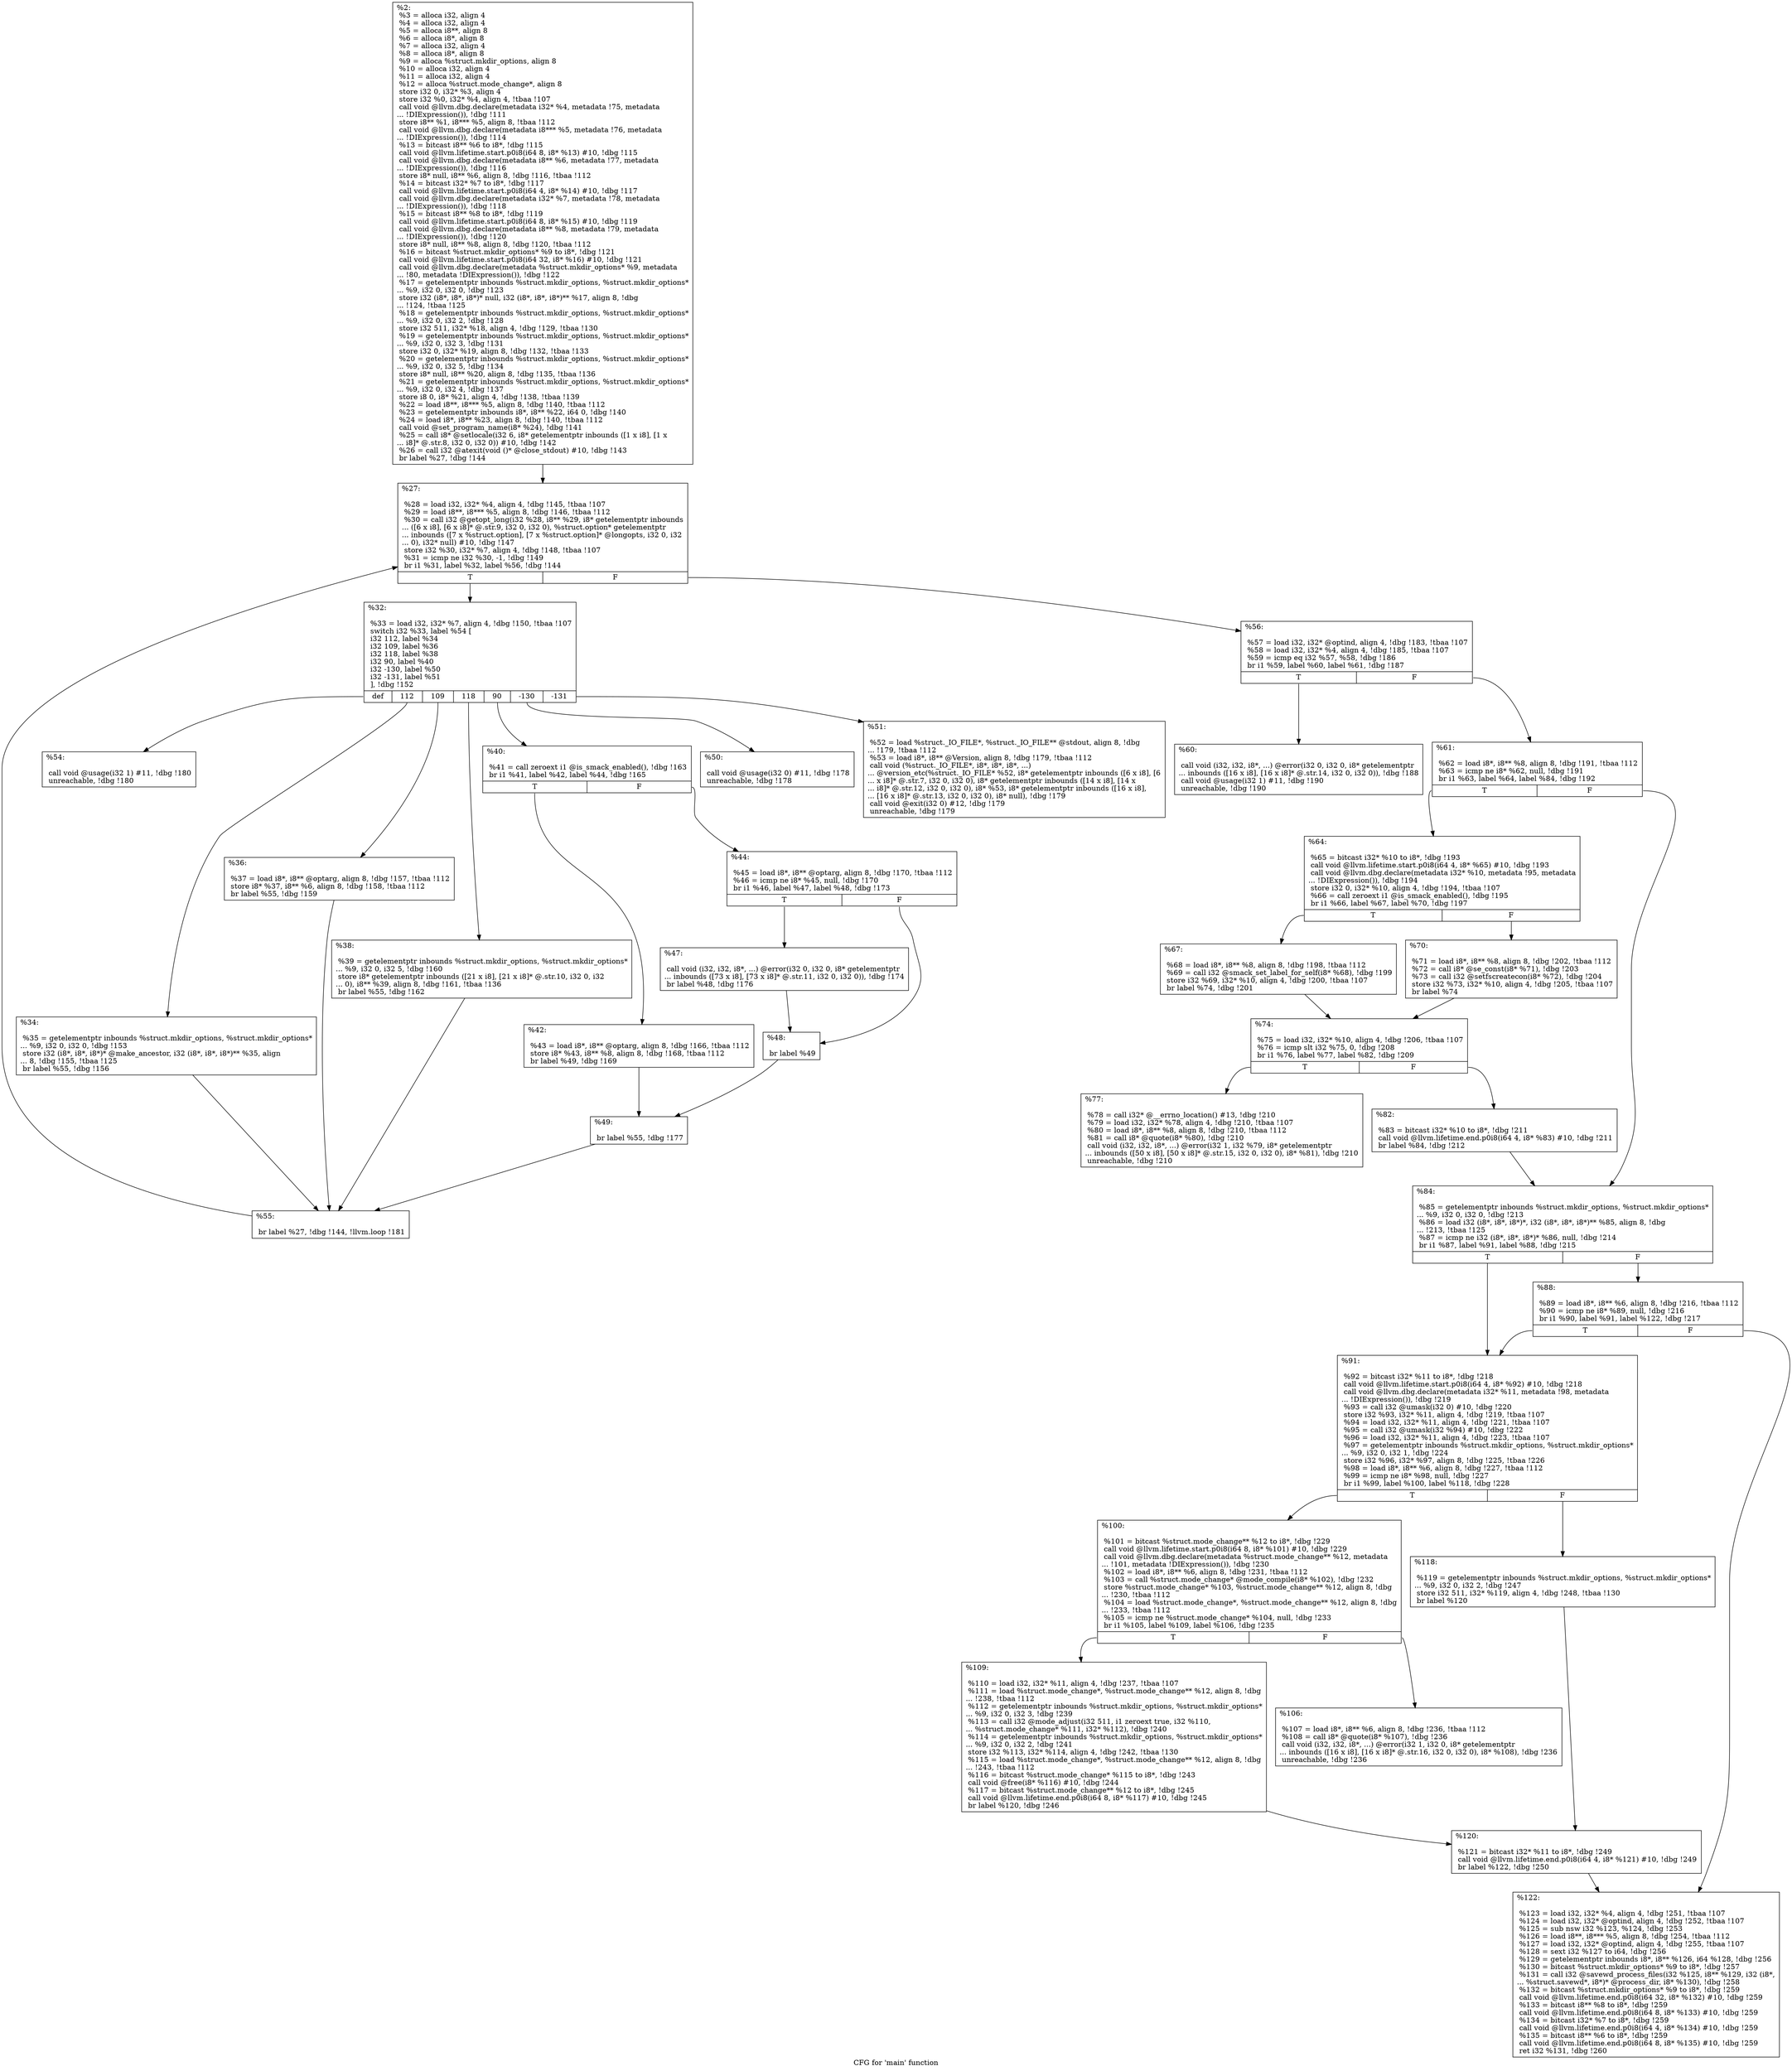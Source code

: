 digraph "CFG for 'main' function" {
	label="CFG for 'main' function";

	Node0x2343e70 [shape=record,label="{%2:\l  %3 = alloca i32, align 4\l  %4 = alloca i32, align 4\l  %5 = alloca i8**, align 8\l  %6 = alloca i8*, align 8\l  %7 = alloca i32, align 4\l  %8 = alloca i8*, align 8\l  %9 = alloca %struct.mkdir_options, align 8\l  %10 = alloca i32, align 4\l  %11 = alloca i32, align 4\l  %12 = alloca %struct.mode_change*, align 8\l  store i32 0, i32* %3, align 4\l  store i32 %0, i32* %4, align 4, !tbaa !107\l  call void @llvm.dbg.declare(metadata i32* %4, metadata !75, metadata\l... !DIExpression()), !dbg !111\l  store i8** %1, i8*** %5, align 8, !tbaa !112\l  call void @llvm.dbg.declare(metadata i8*** %5, metadata !76, metadata\l... !DIExpression()), !dbg !114\l  %13 = bitcast i8** %6 to i8*, !dbg !115\l  call void @llvm.lifetime.start.p0i8(i64 8, i8* %13) #10, !dbg !115\l  call void @llvm.dbg.declare(metadata i8** %6, metadata !77, metadata\l... !DIExpression()), !dbg !116\l  store i8* null, i8** %6, align 8, !dbg !116, !tbaa !112\l  %14 = bitcast i32* %7 to i8*, !dbg !117\l  call void @llvm.lifetime.start.p0i8(i64 4, i8* %14) #10, !dbg !117\l  call void @llvm.dbg.declare(metadata i32* %7, metadata !78, metadata\l... !DIExpression()), !dbg !118\l  %15 = bitcast i8** %8 to i8*, !dbg !119\l  call void @llvm.lifetime.start.p0i8(i64 8, i8* %15) #10, !dbg !119\l  call void @llvm.dbg.declare(metadata i8** %8, metadata !79, metadata\l... !DIExpression()), !dbg !120\l  store i8* null, i8** %8, align 8, !dbg !120, !tbaa !112\l  %16 = bitcast %struct.mkdir_options* %9 to i8*, !dbg !121\l  call void @llvm.lifetime.start.p0i8(i64 32, i8* %16) #10, !dbg !121\l  call void @llvm.dbg.declare(metadata %struct.mkdir_options* %9, metadata\l... !80, metadata !DIExpression()), !dbg !122\l  %17 = getelementptr inbounds %struct.mkdir_options, %struct.mkdir_options*\l... %9, i32 0, i32 0, !dbg !123\l  store i32 (i8*, i8*, i8*)* null, i32 (i8*, i8*, i8*)** %17, align 8, !dbg\l... !124, !tbaa !125\l  %18 = getelementptr inbounds %struct.mkdir_options, %struct.mkdir_options*\l... %9, i32 0, i32 2, !dbg !128\l  store i32 511, i32* %18, align 4, !dbg !129, !tbaa !130\l  %19 = getelementptr inbounds %struct.mkdir_options, %struct.mkdir_options*\l... %9, i32 0, i32 3, !dbg !131\l  store i32 0, i32* %19, align 8, !dbg !132, !tbaa !133\l  %20 = getelementptr inbounds %struct.mkdir_options, %struct.mkdir_options*\l... %9, i32 0, i32 5, !dbg !134\l  store i8* null, i8** %20, align 8, !dbg !135, !tbaa !136\l  %21 = getelementptr inbounds %struct.mkdir_options, %struct.mkdir_options*\l... %9, i32 0, i32 4, !dbg !137\l  store i8 0, i8* %21, align 4, !dbg !138, !tbaa !139\l  %22 = load i8**, i8*** %5, align 8, !dbg !140, !tbaa !112\l  %23 = getelementptr inbounds i8*, i8** %22, i64 0, !dbg !140\l  %24 = load i8*, i8** %23, align 8, !dbg !140, !tbaa !112\l  call void @set_program_name(i8* %24), !dbg !141\l  %25 = call i8* @setlocale(i32 6, i8* getelementptr inbounds ([1 x i8], [1 x\l... i8]* @.str.8, i32 0, i32 0)) #10, !dbg !142\l  %26 = call i32 @atexit(void ()* @close_stdout) #10, !dbg !143\l  br label %27, !dbg !144\l}"];
	Node0x2343e70 -> Node0x2343fe0;
	Node0x2343fe0 [shape=record,label="{%27:\l\l  %28 = load i32, i32* %4, align 4, !dbg !145, !tbaa !107\l  %29 = load i8**, i8*** %5, align 8, !dbg !146, !tbaa !112\l  %30 = call i32 @getopt_long(i32 %28, i8** %29, i8* getelementptr inbounds\l... ([6 x i8], [6 x i8]* @.str.9, i32 0, i32 0), %struct.option* getelementptr\l... inbounds ([7 x %struct.option], [7 x %struct.option]* @longopts, i32 0, i32\l... 0), i32* null) #10, !dbg !147\l  store i32 %30, i32* %7, align 4, !dbg !148, !tbaa !107\l  %31 = icmp ne i32 %30, -1, !dbg !149\l  br i1 %31, label %32, label %56, !dbg !144\l|{<s0>T|<s1>F}}"];
	Node0x2343fe0:s0 -> Node0x2344030;
	Node0x2343fe0:s1 -> Node0x2344490;
	Node0x2344030 [shape=record,label="{%32:\l\l  %33 = load i32, i32* %7, align 4, !dbg !150, !tbaa !107\l  switch i32 %33, label %54 [\l    i32 112, label %34\l    i32 109, label %36\l    i32 118, label %38\l    i32 90, label %40\l    i32 -130, label %50\l    i32 -131, label %51\l  ], !dbg !152\l|{<s0>def|<s1>112|<s2>109|<s3>118|<s4>90|<s5>-130|<s6>-131}}"];
	Node0x2344030:s0 -> Node0x23443f0;
	Node0x2344030:s1 -> Node0x2344080;
	Node0x2344030:s2 -> Node0x23440d0;
	Node0x2344030:s3 -> Node0x2344120;
	Node0x2344030:s4 -> Node0x2344170;
	Node0x2344030:s5 -> Node0x2344350;
	Node0x2344030:s6 -> Node0x23443a0;
	Node0x2344080 [shape=record,label="{%34:\l\l  %35 = getelementptr inbounds %struct.mkdir_options, %struct.mkdir_options*\l... %9, i32 0, i32 0, !dbg !153\l  store i32 (i8*, i8*, i8*)* @make_ancestor, i32 (i8*, i8*, i8*)** %35, align\l... 8, !dbg !155, !tbaa !125\l  br label %55, !dbg !156\l}"];
	Node0x2344080 -> Node0x2344440;
	Node0x23440d0 [shape=record,label="{%36:\l\l  %37 = load i8*, i8** @optarg, align 8, !dbg !157, !tbaa !112\l  store i8* %37, i8** %6, align 8, !dbg !158, !tbaa !112\l  br label %55, !dbg !159\l}"];
	Node0x23440d0 -> Node0x2344440;
	Node0x2344120 [shape=record,label="{%38:\l\l  %39 = getelementptr inbounds %struct.mkdir_options, %struct.mkdir_options*\l... %9, i32 0, i32 5, !dbg !160\l  store i8* getelementptr inbounds ([21 x i8], [21 x i8]* @.str.10, i32 0, i32\l... 0), i8** %39, align 8, !dbg !161, !tbaa !136\l  br label %55, !dbg !162\l}"];
	Node0x2344120 -> Node0x2344440;
	Node0x2344170 [shape=record,label="{%40:\l\l  %41 = call zeroext i1 @is_smack_enabled(), !dbg !163\l  br i1 %41, label %42, label %44, !dbg !165\l|{<s0>T|<s1>F}}"];
	Node0x2344170:s0 -> Node0x23441c0;
	Node0x2344170:s1 -> Node0x2344210;
	Node0x23441c0 [shape=record,label="{%42:\l\l  %43 = load i8*, i8** @optarg, align 8, !dbg !166, !tbaa !112\l  store i8* %43, i8** %8, align 8, !dbg !168, !tbaa !112\l  br label %49, !dbg !169\l}"];
	Node0x23441c0 -> Node0x2344300;
	Node0x2344210 [shape=record,label="{%44:\l\l  %45 = load i8*, i8** @optarg, align 8, !dbg !170, !tbaa !112\l  %46 = icmp ne i8* %45, null, !dbg !170\l  br i1 %46, label %47, label %48, !dbg !173\l|{<s0>T|<s1>F}}"];
	Node0x2344210:s0 -> Node0x2344260;
	Node0x2344210:s1 -> Node0x23442b0;
	Node0x2344260 [shape=record,label="{%47:\l\l  call void (i32, i32, i8*, ...) @error(i32 0, i32 0, i8* getelementptr\l... inbounds ([73 x i8], [73 x i8]* @.str.11, i32 0, i32 0)), !dbg !174\l  br label %48, !dbg !176\l}"];
	Node0x2344260 -> Node0x23442b0;
	Node0x23442b0 [shape=record,label="{%48:\l\l  br label %49\l}"];
	Node0x23442b0 -> Node0x2344300;
	Node0x2344300 [shape=record,label="{%49:\l\l  br label %55, !dbg !177\l}"];
	Node0x2344300 -> Node0x2344440;
	Node0x2344350 [shape=record,label="{%50:\l\l  call void @usage(i32 0) #11, !dbg !178\l  unreachable, !dbg !178\l}"];
	Node0x23443a0 [shape=record,label="{%51:\l\l  %52 = load %struct._IO_FILE*, %struct._IO_FILE** @stdout, align 8, !dbg\l... !179, !tbaa !112\l  %53 = load i8*, i8** @Version, align 8, !dbg !179, !tbaa !112\l  call void (%struct._IO_FILE*, i8*, i8*, i8*, ...)\l... @version_etc(%struct._IO_FILE* %52, i8* getelementptr inbounds ([6 x i8], [6\l... x i8]* @.str.7, i32 0, i32 0), i8* getelementptr inbounds ([14 x i8], [14 x\l... i8]* @.str.12, i32 0, i32 0), i8* %53, i8* getelementptr inbounds ([16 x i8],\l... [16 x i8]* @.str.13, i32 0, i32 0), i8* null), !dbg !179\l  call void @exit(i32 0) #12, !dbg !179\l  unreachable, !dbg !179\l}"];
	Node0x23443f0 [shape=record,label="{%54:\l\l  call void @usage(i32 1) #11, !dbg !180\l  unreachable, !dbg !180\l}"];
	Node0x2344440 [shape=record,label="{%55:\l\l  br label %27, !dbg !144, !llvm.loop !181\l}"];
	Node0x2344440 -> Node0x2343fe0;
	Node0x2344490 [shape=record,label="{%56:\l\l  %57 = load i32, i32* @optind, align 4, !dbg !183, !tbaa !107\l  %58 = load i32, i32* %4, align 4, !dbg !185, !tbaa !107\l  %59 = icmp eq i32 %57, %58, !dbg !186\l  br i1 %59, label %60, label %61, !dbg !187\l|{<s0>T|<s1>F}}"];
	Node0x2344490:s0 -> Node0x23444e0;
	Node0x2344490:s1 -> Node0x2344530;
	Node0x23444e0 [shape=record,label="{%60:\l\l  call void (i32, i32, i8*, ...) @error(i32 0, i32 0, i8* getelementptr\l... inbounds ([16 x i8], [16 x i8]* @.str.14, i32 0, i32 0)), !dbg !188\l  call void @usage(i32 1) #11, !dbg !190\l  unreachable, !dbg !190\l}"];
	Node0x2344530 [shape=record,label="{%61:\l\l  %62 = load i8*, i8** %8, align 8, !dbg !191, !tbaa !112\l  %63 = icmp ne i8* %62, null, !dbg !191\l  br i1 %63, label %64, label %84, !dbg !192\l|{<s0>T|<s1>F}}"];
	Node0x2344530:s0 -> Node0x2344580;
	Node0x2344530:s1 -> Node0x2344760;
	Node0x2344580 [shape=record,label="{%64:\l\l  %65 = bitcast i32* %10 to i8*, !dbg !193\l  call void @llvm.lifetime.start.p0i8(i64 4, i8* %65) #10, !dbg !193\l  call void @llvm.dbg.declare(metadata i32* %10, metadata !95, metadata\l... !DIExpression()), !dbg !194\l  store i32 0, i32* %10, align 4, !dbg !194, !tbaa !107\l  %66 = call zeroext i1 @is_smack_enabled(), !dbg !195\l  br i1 %66, label %67, label %70, !dbg !197\l|{<s0>T|<s1>F}}"];
	Node0x2344580:s0 -> Node0x23445d0;
	Node0x2344580:s1 -> Node0x2344620;
	Node0x23445d0 [shape=record,label="{%67:\l\l  %68 = load i8*, i8** %8, align 8, !dbg !198, !tbaa !112\l  %69 = call i32 @smack_set_label_for_self(i8* %68), !dbg !199\l  store i32 %69, i32* %10, align 4, !dbg !200, !tbaa !107\l  br label %74, !dbg !201\l}"];
	Node0x23445d0 -> Node0x2344670;
	Node0x2344620 [shape=record,label="{%70:\l\l  %71 = load i8*, i8** %8, align 8, !dbg !202, !tbaa !112\l  %72 = call i8* @se_const(i8* %71), !dbg !203\l  %73 = call i32 @setfscreatecon(i8* %72), !dbg !204\l  store i32 %73, i32* %10, align 4, !dbg !205, !tbaa !107\l  br label %74\l}"];
	Node0x2344620 -> Node0x2344670;
	Node0x2344670 [shape=record,label="{%74:\l\l  %75 = load i32, i32* %10, align 4, !dbg !206, !tbaa !107\l  %76 = icmp slt i32 %75, 0, !dbg !208\l  br i1 %76, label %77, label %82, !dbg !209\l|{<s0>T|<s1>F}}"];
	Node0x2344670:s0 -> Node0x23446c0;
	Node0x2344670:s1 -> Node0x2344710;
	Node0x23446c0 [shape=record,label="{%77:\l\l  %78 = call i32* @__errno_location() #13, !dbg !210\l  %79 = load i32, i32* %78, align 4, !dbg !210, !tbaa !107\l  %80 = load i8*, i8** %8, align 8, !dbg !210, !tbaa !112\l  %81 = call i8* @quote(i8* %80), !dbg !210\l  call void (i32, i32, i8*, ...) @error(i32 1, i32 %79, i8* getelementptr\l... inbounds ([50 x i8], [50 x i8]* @.str.15, i32 0, i32 0), i8* %81), !dbg !210\l  unreachable, !dbg !210\l}"];
	Node0x2344710 [shape=record,label="{%82:\l\l  %83 = bitcast i32* %10 to i8*, !dbg !211\l  call void @llvm.lifetime.end.p0i8(i64 4, i8* %83) #10, !dbg !211\l  br label %84, !dbg !212\l}"];
	Node0x2344710 -> Node0x2344760;
	Node0x2344760 [shape=record,label="{%84:\l\l  %85 = getelementptr inbounds %struct.mkdir_options, %struct.mkdir_options*\l... %9, i32 0, i32 0, !dbg !213\l  %86 = load i32 (i8*, i8*, i8*)*, i32 (i8*, i8*, i8*)** %85, align 8, !dbg\l... !213, !tbaa !125\l  %87 = icmp ne i32 (i8*, i8*, i8*)* %86, null, !dbg !214\l  br i1 %87, label %91, label %88, !dbg !215\l|{<s0>T|<s1>F}}"];
	Node0x2344760:s0 -> Node0x2344800;
	Node0x2344760:s1 -> Node0x23447b0;
	Node0x23447b0 [shape=record,label="{%88:\l\l  %89 = load i8*, i8** %6, align 8, !dbg !216, !tbaa !112\l  %90 = icmp ne i8* %89, null, !dbg !216\l  br i1 %90, label %91, label %122, !dbg !217\l|{<s0>T|<s1>F}}"];
	Node0x23447b0:s0 -> Node0x2344800;
	Node0x23447b0:s1 -> Node0x23449e0;
	Node0x2344800 [shape=record,label="{%91:\l\l  %92 = bitcast i32* %11 to i8*, !dbg !218\l  call void @llvm.lifetime.start.p0i8(i64 4, i8* %92) #10, !dbg !218\l  call void @llvm.dbg.declare(metadata i32* %11, metadata !98, metadata\l... !DIExpression()), !dbg !219\l  %93 = call i32 @umask(i32 0) #10, !dbg !220\l  store i32 %93, i32* %11, align 4, !dbg !219, !tbaa !107\l  %94 = load i32, i32* %11, align 4, !dbg !221, !tbaa !107\l  %95 = call i32 @umask(i32 %94) #10, !dbg !222\l  %96 = load i32, i32* %11, align 4, !dbg !223, !tbaa !107\l  %97 = getelementptr inbounds %struct.mkdir_options, %struct.mkdir_options*\l... %9, i32 0, i32 1, !dbg !224\l  store i32 %96, i32* %97, align 8, !dbg !225, !tbaa !226\l  %98 = load i8*, i8** %6, align 8, !dbg !227, !tbaa !112\l  %99 = icmp ne i8* %98, null, !dbg !227\l  br i1 %99, label %100, label %118, !dbg !228\l|{<s0>T|<s1>F}}"];
	Node0x2344800:s0 -> Node0x2344850;
	Node0x2344800:s1 -> Node0x2344940;
	Node0x2344850 [shape=record,label="{%100:\l\l  %101 = bitcast %struct.mode_change** %12 to i8*, !dbg !229\l  call void @llvm.lifetime.start.p0i8(i64 8, i8* %101) #10, !dbg !229\l  call void @llvm.dbg.declare(metadata %struct.mode_change** %12, metadata\l... !101, metadata !DIExpression()), !dbg !230\l  %102 = load i8*, i8** %6, align 8, !dbg !231, !tbaa !112\l  %103 = call %struct.mode_change* @mode_compile(i8* %102), !dbg !232\l  store %struct.mode_change* %103, %struct.mode_change** %12, align 8, !dbg\l... !230, !tbaa !112\l  %104 = load %struct.mode_change*, %struct.mode_change** %12, align 8, !dbg\l... !233, !tbaa !112\l  %105 = icmp ne %struct.mode_change* %104, null, !dbg !233\l  br i1 %105, label %109, label %106, !dbg !235\l|{<s0>T|<s1>F}}"];
	Node0x2344850:s0 -> Node0x23448f0;
	Node0x2344850:s1 -> Node0x23448a0;
	Node0x23448a0 [shape=record,label="{%106:\l\l  %107 = load i8*, i8** %6, align 8, !dbg !236, !tbaa !112\l  %108 = call i8* @quote(i8* %107), !dbg !236\l  call void (i32, i32, i8*, ...) @error(i32 1, i32 0, i8* getelementptr\l... inbounds ([16 x i8], [16 x i8]* @.str.16, i32 0, i32 0), i8* %108), !dbg !236\l  unreachable, !dbg !236\l}"];
	Node0x23448f0 [shape=record,label="{%109:\l\l  %110 = load i32, i32* %11, align 4, !dbg !237, !tbaa !107\l  %111 = load %struct.mode_change*, %struct.mode_change** %12, align 8, !dbg\l... !238, !tbaa !112\l  %112 = getelementptr inbounds %struct.mkdir_options, %struct.mkdir_options*\l... %9, i32 0, i32 3, !dbg !239\l  %113 = call i32 @mode_adjust(i32 511, i1 zeroext true, i32 %110,\l... %struct.mode_change* %111, i32* %112), !dbg !240\l  %114 = getelementptr inbounds %struct.mkdir_options, %struct.mkdir_options*\l... %9, i32 0, i32 2, !dbg !241\l  store i32 %113, i32* %114, align 4, !dbg !242, !tbaa !130\l  %115 = load %struct.mode_change*, %struct.mode_change** %12, align 8, !dbg\l... !243, !tbaa !112\l  %116 = bitcast %struct.mode_change* %115 to i8*, !dbg !243\l  call void @free(i8* %116) #10, !dbg !244\l  %117 = bitcast %struct.mode_change** %12 to i8*, !dbg !245\l  call void @llvm.lifetime.end.p0i8(i64 8, i8* %117) #10, !dbg !245\l  br label %120, !dbg !246\l}"];
	Node0x23448f0 -> Node0x2344990;
	Node0x2344940 [shape=record,label="{%118:\l\l  %119 = getelementptr inbounds %struct.mkdir_options, %struct.mkdir_options*\l... %9, i32 0, i32 2, !dbg !247\l  store i32 511, i32* %119, align 4, !dbg !248, !tbaa !130\l  br label %120\l}"];
	Node0x2344940 -> Node0x2344990;
	Node0x2344990 [shape=record,label="{%120:\l\l  %121 = bitcast i32* %11 to i8*, !dbg !249\l  call void @llvm.lifetime.end.p0i8(i64 4, i8* %121) #10, !dbg !249\l  br label %122, !dbg !250\l}"];
	Node0x2344990 -> Node0x23449e0;
	Node0x23449e0 [shape=record,label="{%122:\l\l  %123 = load i32, i32* %4, align 4, !dbg !251, !tbaa !107\l  %124 = load i32, i32* @optind, align 4, !dbg !252, !tbaa !107\l  %125 = sub nsw i32 %123, %124, !dbg !253\l  %126 = load i8**, i8*** %5, align 8, !dbg !254, !tbaa !112\l  %127 = load i32, i32* @optind, align 4, !dbg !255, !tbaa !107\l  %128 = sext i32 %127 to i64, !dbg !256\l  %129 = getelementptr inbounds i8*, i8** %126, i64 %128, !dbg !256\l  %130 = bitcast %struct.mkdir_options* %9 to i8*, !dbg !257\l  %131 = call i32 @savewd_process_files(i32 %125, i8** %129, i32 (i8*,\l... %struct.savewd*, i8*)* @process_dir, i8* %130), !dbg !258\l  %132 = bitcast %struct.mkdir_options* %9 to i8*, !dbg !259\l  call void @llvm.lifetime.end.p0i8(i64 32, i8* %132) #10, !dbg !259\l  %133 = bitcast i8** %8 to i8*, !dbg !259\l  call void @llvm.lifetime.end.p0i8(i64 8, i8* %133) #10, !dbg !259\l  %134 = bitcast i32* %7 to i8*, !dbg !259\l  call void @llvm.lifetime.end.p0i8(i64 4, i8* %134) #10, !dbg !259\l  %135 = bitcast i8** %6 to i8*, !dbg !259\l  call void @llvm.lifetime.end.p0i8(i64 8, i8* %135) #10, !dbg !259\l  ret i32 %131, !dbg !260\l}"];
}
